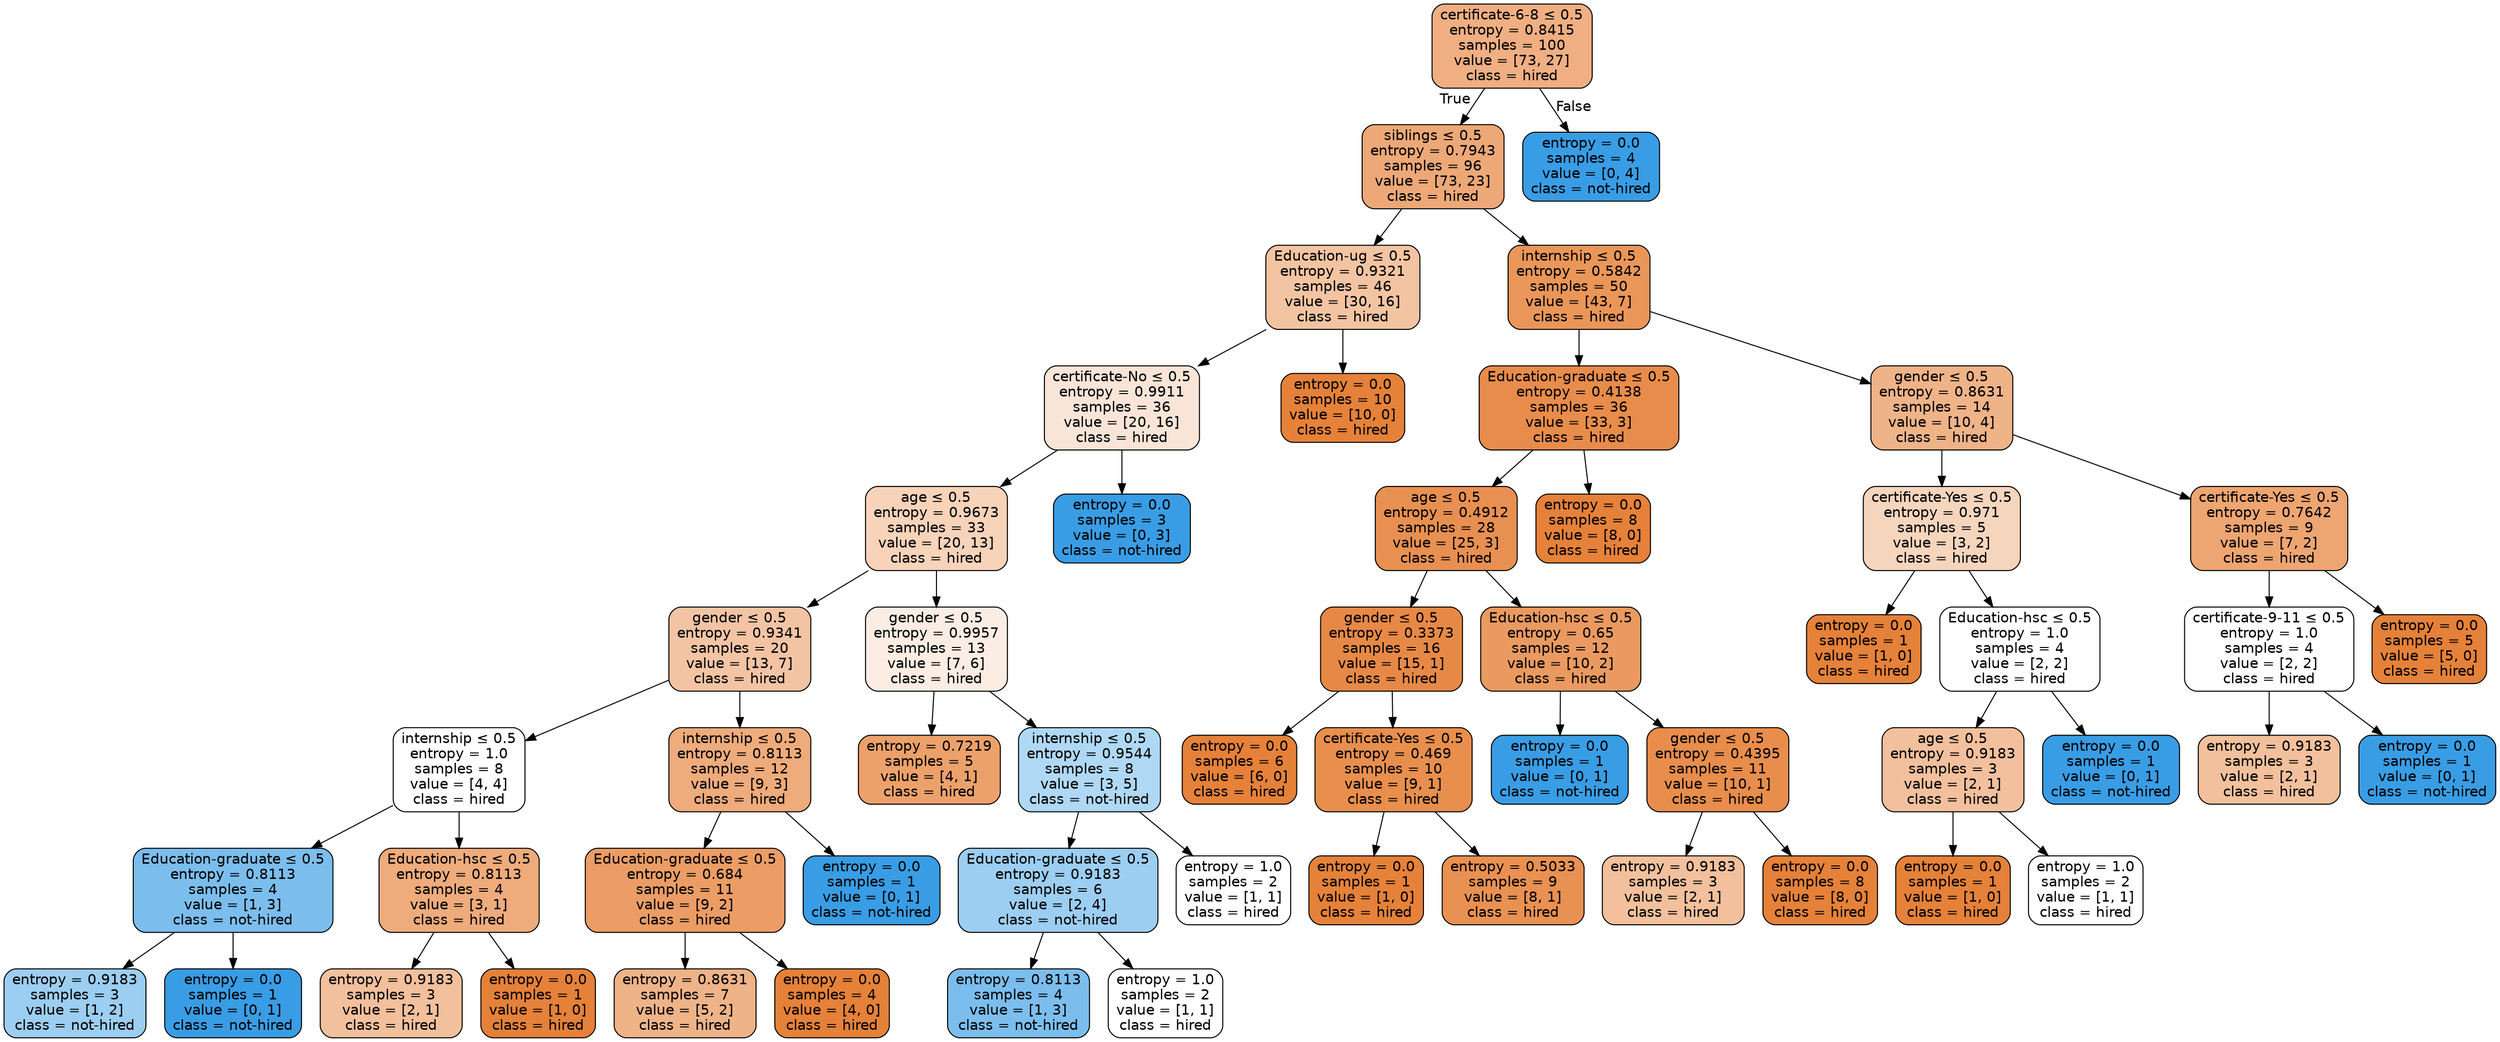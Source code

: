 digraph Tree {
node [shape=box, style="filled, rounded", color="black", fontname=helvetica] ;
edge [fontname=helvetica] ;
0 [label=<certificate-6-8 &le; 0.5<br/>entropy = 0.8415<br/>samples = 100<br/>value = [73, 27]<br/>class = hired>, fillcolor="#e58139a1"] ;
1 [label=<siblings &le; 0.5<br/>entropy = 0.7943<br/>samples = 96<br/>value = [73, 23]<br/>class = hired>, fillcolor="#e58139af"] ;
0 -> 1 [labeldistance=2.5, labelangle=45, headlabel="True"] ;
2 [label=<Education-ug &le; 0.5<br/>entropy = 0.9321<br/>samples = 46<br/>value = [30, 16]<br/>class = hired>, fillcolor="#e5813977"] ;
1 -> 2 ;
3 [label=<certificate-No &le; 0.5<br/>entropy = 0.9911<br/>samples = 36<br/>value = [20, 16]<br/>class = hired>, fillcolor="#e5813933"] ;
2 -> 3 ;
4 [label=<age &le; 0.5<br/>entropy = 0.9673<br/>samples = 33<br/>value = [20, 13]<br/>class = hired>, fillcolor="#e5813959"] ;
3 -> 4 ;
5 [label=<gender &le; 0.5<br/>entropy = 0.9341<br/>samples = 20<br/>value = [13, 7]<br/>class = hired>, fillcolor="#e5813976"] ;
4 -> 5 ;
6 [label=<internship &le; 0.5<br/>entropy = 1.0<br/>samples = 8<br/>value = [4, 4]<br/>class = hired>, fillcolor="#e5813900"] ;
5 -> 6 ;
7 [label=<Education-graduate &le; 0.5<br/>entropy = 0.8113<br/>samples = 4<br/>value = [1, 3]<br/>class = not-hired>, fillcolor="#399de5aa"] ;
6 -> 7 ;
8 [label=<entropy = 0.9183<br/>samples = 3<br/>value = [1, 2]<br/>class = not-hired>, fillcolor="#399de57f"] ;
7 -> 8 ;
9 [label=<entropy = 0.0<br/>samples = 1<br/>value = [0, 1]<br/>class = not-hired>, fillcolor="#399de5ff"] ;
7 -> 9 ;
10 [label=<Education-hsc &le; 0.5<br/>entropy = 0.8113<br/>samples = 4<br/>value = [3, 1]<br/>class = hired>, fillcolor="#e58139aa"] ;
6 -> 10 ;
11 [label=<entropy = 0.9183<br/>samples = 3<br/>value = [2, 1]<br/>class = hired>, fillcolor="#e581397f"] ;
10 -> 11 ;
12 [label=<entropy = 0.0<br/>samples = 1<br/>value = [1, 0]<br/>class = hired>, fillcolor="#e58139ff"] ;
10 -> 12 ;
13 [label=<internship &le; 0.5<br/>entropy = 0.8113<br/>samples = 12<br/>value = [9, 3]<br/>class = hired>, fillcolor="#e58139aa"] ;
5 -> 13 ;
14 [label=<Education-graduate &le; 0.5<br/>entropy = 0.684<br/>samples = 11<br/>value = [9, 2]<br/>class = hired>, fillcolor="#e58139c6"] ;
13 -> 14 ;
15 [label=<entropy = 0.8631<br/>samples = 7<br/>value = [5, 2]<br/>class = hired>, fillcolor="#e5813999"] ;
14 -> 15 ;
16 [label=<entropy = 0.0<br/>samples = 4<br/>value = [4, 0]<br/>class = hired>, fillcolor="#e58139ff"] ;
14 -> 16 ;
17 [label=<entropy = 0.0<br/>samples = 1<br/>value = [0, 1]<br/>class = not-hired>, fillcolor="#399de5ff"] ;
13 -> 17 ;
18 [label=<gender &le; 0.5<br/>entropy = 0.9957<br/>samples = 13<br/>value = [7, 6]<br/>class = hired>, fillcolor="#e5813924"] ;
4 -> 18 ;
19 [label=<entropy = 0.7219<br/>samples = 5<br/>value = [4, 1]<br/>class = hired>, fillcolor="#e58139bf"] ;
18 -> 19 ;
20 [label=<internship &le; 0.5<br/>entropy = 0.9544<br/>samples = 8<br/>value = [3, 5]<br/>class = not-hired>, fillcolor="#399de566"] ;
18 -> 20 ;
21 [label=<Education-graduate &le; 0.5<br/>entropy = 0.9183<br/>samples = 6<br/>value = [2, 4]<br/>class = not-hired>, fillcolor="#399de57f"] ;
20 -> 21 ;
22 [label=<entropy = 0.8113<br/>samples = 4<br/>value = [1, 3]<br/>class = not-hired>, fillcolor="#399de5aa"] ;
21 -> 22 ;
23 [label=<entropy = 1.0<br/>samples = 2<br/>value = [1, 1]<br/>class = hired>, fillcolor="#e5813900"] ;
21 -> 23 ;
24 [label=<entropy = 1.0<br/>samples = 2<br/>value = [1, 1]<br/>class = hired>, fillcolor="#e5813900"] ;
20 -> 24 ;
25 [label=<entropy = 0.0<br/>samples = 3<br/>value = [0, 3]<br/>class = not-hired>, fillcolor="#399de5ff"] ;
3 -> 25 ;
26 [label=<entropy = 0.0<br/>samples = 10<br/>value = [10, 0]<br/>class = hired>, fillcolor="#e58139ff"] ;
2 -> 26 ;
27 [label=<internship &le; 0.5<br/>entropy = 0.5842<br/>samples = 50<br/>value = [43, 7]<br/>class = hired>, fillcolor="#e58139d5"] ;
1 -> 27 ;
28 [label=<Education-graduate &le; 0.5<br/>entropy = 0.4138<br/>samples = 36<br/>value = [33, 3]<br/>class = hired>, fillcolor="#e58139e8"] ;
27 -> 28 ;
29 [label=<age &le; 0.5<br/>entropy = 0.4912<br/>samples = 28<br/>value = [25, 3]<br/>class = hired>, fillcolor="#e58139e0"] ;
28 -> 29 ;
30 [label=<gender &le; 0.5<br/>entropy = 0.3373<br/>samples = 16<br/>value = [15, 1]<br/>class = hired>, fillcolor="#e58139ee"] ;
29 -> 30 ;
31 [label=<entropy = 0.0<br/>samples = 6<br/>value = [6, 0]<br/>class = hired>, fillcolor="#e58139ff"] ;
30 -> 31 ;
32 [label=<certificate-Yes &le; 0.5<br/>entropy = 0.469<br/>samples = 10<br/>value = [9, 1]<br/>class = hired>, fillcolor="#e58139e3"] ;
30 -> 32 ;
33 [label=<entropy = 0.0<br/>samples = 1<br/>value = [1, 0]<br/>class = hired>, fillcolor="#e58139ff"] ;
32 -> 33 ;
34 [label=<entropy = 0.5033<br/>samples = 9<br/>value = [8, 1]<br/>class = hired>, fillcolor="#e58139df"] ;
32 -> 34 ;
35 [label=<Education-hsc &le; 0.5<br/>entropy = 0.65<br/>samples = 12<br/>value = [10, 2]<br/>class = hired>, fillcolor="#e58139cc"] ;
29 -> 35 ;
36 [label=<entropy = 0.0<br/>samples = 1<br/>value = [0, 1]<br/>class = not-hired>, fillcolor="#399de5ff"] ;
35 -> 36 ;
37 [label=<gender &le; 0.5<br/>entropy = 0.4395<br/>samples = 11<br/>value = [10, 1]<br/>class = hired>, fillcolor="#e58139e6"] ;
35 -> 37 ;
38 [label=<entropy = 0.9183<br/>samples = 3<br/>value = [2, 1]<br/>class = hired>, fillcolor="#e581397f"] ;
37 -> 38 ;
39 [label=<entropy = 0.0<br/>samples = 8<br/>value = [8, 0]<br/>class = hired>, fillcolor="#e58139ff"] ;
37 -> 39 ;
40 [label=<entropy = 0.0<br/>samples = 8<br/>value = [8, 0]<br/>class = hired>, fillcolor="#e58139ff"] ;
28 -> 40 ;
41 [label=<gender &le; 0.5<br/>entropy = 0.8631<br/>samples = 14<br/>value = [10, 4]<br/>class = hired>, fillcolor="#e5813999"] ;
27 -> 41 ;
42 [label=<certificate-Yes &le; 0.5<br/>entropy = 0.971<br/>samples = 5<br/>value = [3, 2]<br/>class = hired>, fillcolor="#e5813955"] ;
41 -> 42 ;
43 [label=<entropy = 0.0<br/>samples = 1<br/>value = [1, 0]<br/>class = hired>, fillcolor="#e58139ff"] ;
42 -> 43 ;
44 [label=<Education-hsc &le; 0.5<br/>entropy = 1.0<br/>samples = 4<br/>value = [2, 2]<br/>class = hired>, fillcolor="#e5813900"] ;
42 -> 44 ;
45 [label=<age &le; 0.5<br/>entropy = 0.9183<br/>samples = 3<br/>value = [2, 1]<br/>class = hired>, fillcolor="#e581397f"] ;
44 -> 45 ;
46 [label=<entropy = 0.0<br/>samples = 1<br/>value = [1, 0]<br/>class = hired>, fillcolor="#e58139ff"] ;
45 -> 46 ;
47 [label=<entropy = 1.0<br/>samples = 2<br/>value = [1, 1]<br/>class = hired>, fillcolor="#e5813900"] ;
45 -> 47 ;
48 [label=<entropy = 0.0<br/>samples = 1<br/>value = [0, 1]<br/>class = not-hired>, fillcolor="#399de5ff"] ;
44 -> 48 ;
49 [label=<certificate-Yes &le; 0.5<br/>entropy = 0.7642<br/>samples = 9<br/>value = [7, 2]<br/>class = hired>, fillcolor="#e58139b6"] ;
41 -> 49 ;
50 [label=<certificate-9-11 &le; 0.5<br/>entropy = 1.0<br/>samples = 4<br/>value = [2, 2]<br/>class = hired>, fillcolor="#e5813900"] ;
49 -> 50 ;
51 [label=<entropy = 0.9183<br/>samples = 3<br/>value = [2, 1]<br/>class = hired>, fillcolor="#e581397f"] ;
50 -> 51 ;
52 [label=<entropy = 0.0<br/>samples = 1<br/>value = [0, 1]<br/>class = not-hired>, fillcolor="#399de5ff"] ;
50 -> 52 ;
53 [label=<entropy = 0.0<br/>samples = 5<br/>value = [5, 0]<br/>class = hired>, fillcolor="#e58139ff"] ;
49 -> 53 ;
54 [label=<entropy = 0.0<br/>samples = 4<br/>value = [0, 4]<br/>class = not-hired>, fillcolor="#399de5ff"] ;
0 -> 54 [labeldistance=2.5, labelangle=-45, headlabel="False"] ;
}
